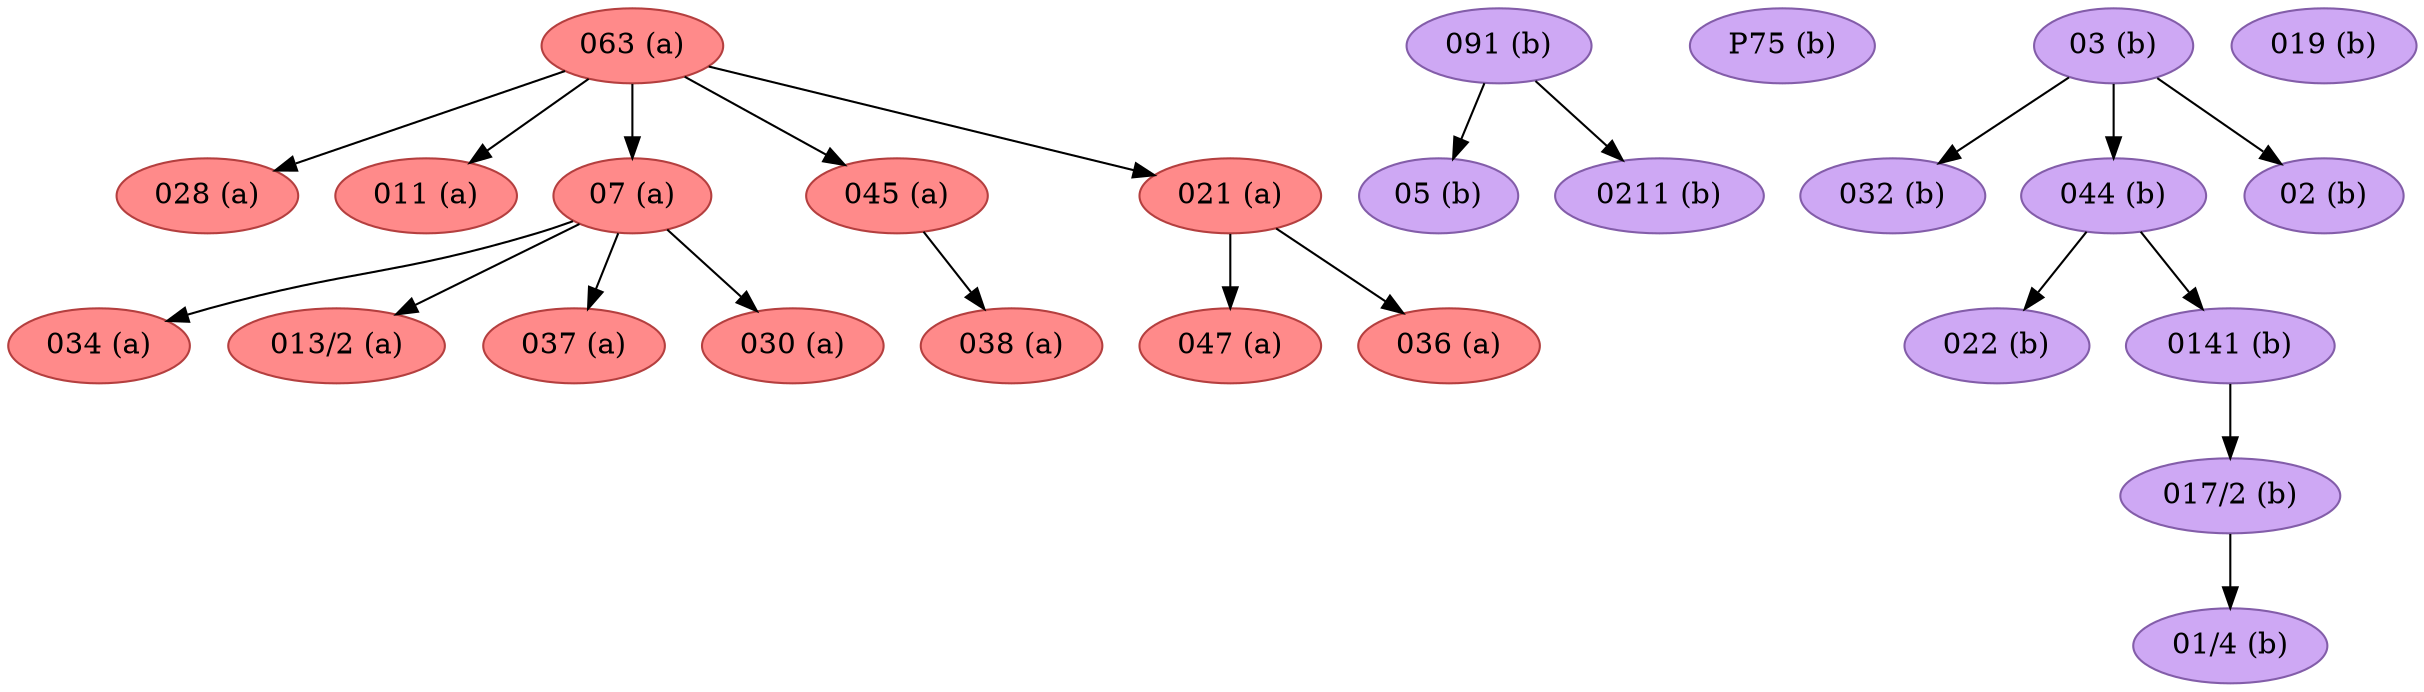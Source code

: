 strict digraph G {
"038 (a)" [fillcolor="#FF8A8A", color="#b43f3f", style=filled];
"091 (b)" [fillcolor="#CEA8F4", color="#835da9", style=filled];
"P75 (b)" [fillcolor="#CEA8F4", color="#835da9", style=filled];
"032 (b)" [fillcolor="#CEA8F4", color="#835da9", style=filled];
"028 (a)" [fillcolor="#FF8A8A", color="#b43f3f", style=filled];
"047 (a)" [fillcolor="#FF8A8A", color="#b43f3f", style=filled];
"034 (a)" [fillcolor="#FF8A8A", color="#b43f3f", style=filled];
"036 (a)" [fillcolor="#FF8A8A", color="#b43f3f", style=filled];
"05 (b)" [fillcolor="#CEA8F4", color="#835da9", style=filled];
"011 (a)" [fillcolor="#FF8A8A", color="#b43f3f", style=filled];
"063 (a)" [fillcolor="#FF8A8A", color="#b43f3f", style=filled];
"0211 (b)" [fillcolor="#CEA8F4", color="#835da9", style=filled];
"044 (b)" [fillcolor="#CEA8F4", color="#835da9", style=filled];
"022 (b)" [fillcolor="#CEA8F4", color="#835da9", style=filled];
"02 (b)" [fillcolor="#CEA8F4", color="#835da9", style=filled];
"07 (a)" [fillcolor="#FF8A8A", color="#b43f3f", style=filled];
"013/2 (a)" [fillcolor="#FF8A8A", color="#b43f3f", style=filled];
"0141 (b)" [fillcolor="#CEA8F4", color="#835da9", style=filled];
"019 (b)" [fillcolor="#CEA8F4", color="#835da9", style=filled];
"045 (a)" [fillcolor="#FF8A8A", color="#b43f3f", style=filled];
"017/2 (b)" [fillcolor="#CEA8F4", color="#835da9", style=filled];
"021 (a)" [fillcolor="#FF8A8A", color="#b43f3f", style=filled];
"037 (a)" [fillcolor="#FF8A8A", color="#b43f3f", style=filled];
"030 (a)" [fillcolor="#FF8A8A", color="#b43f3f", style=filled];
"01/4 (b)" [fillcolor="#CEA8F4", color="#835da9", style=filled];
"03 (b)" [fillcolor="#CEA8F4", color="#835da9", style=filled];
"091 (b)" -> "05 (b)";
"091 (b)" -> "0211 (b)";
"063 (a)" -> "028 (a)";
"063 (a)" -> "07 (a)";
"063 (a)" -> "045 (a)";
"063 (a)" -> "011 (a)";
"063 (a)" -> "021 (a)";
"044 (b)" -> "022 (b)";
"044 (b)" -> "0141 (b)";
"07 (a)" -> "034 (a)";
"07 (a)" -> "037 (a)";
"07 (a)" -> "030 (a)";
"07 (a)" -> "013/2 (a)";
"0141 (b)" -> "017/2 (b)";
"045 (a)" -> "038 (a)";
"017/2 (b)" -> "01/4 (b)";
"021 (a)" -> "036 (a)";
"021 (a)" -> "047 (a)";
"03 (b)" -> "044 (b)";
"03 (b)" -> "02 (b)";
"03 (b)" -> "032 (b)";
}
